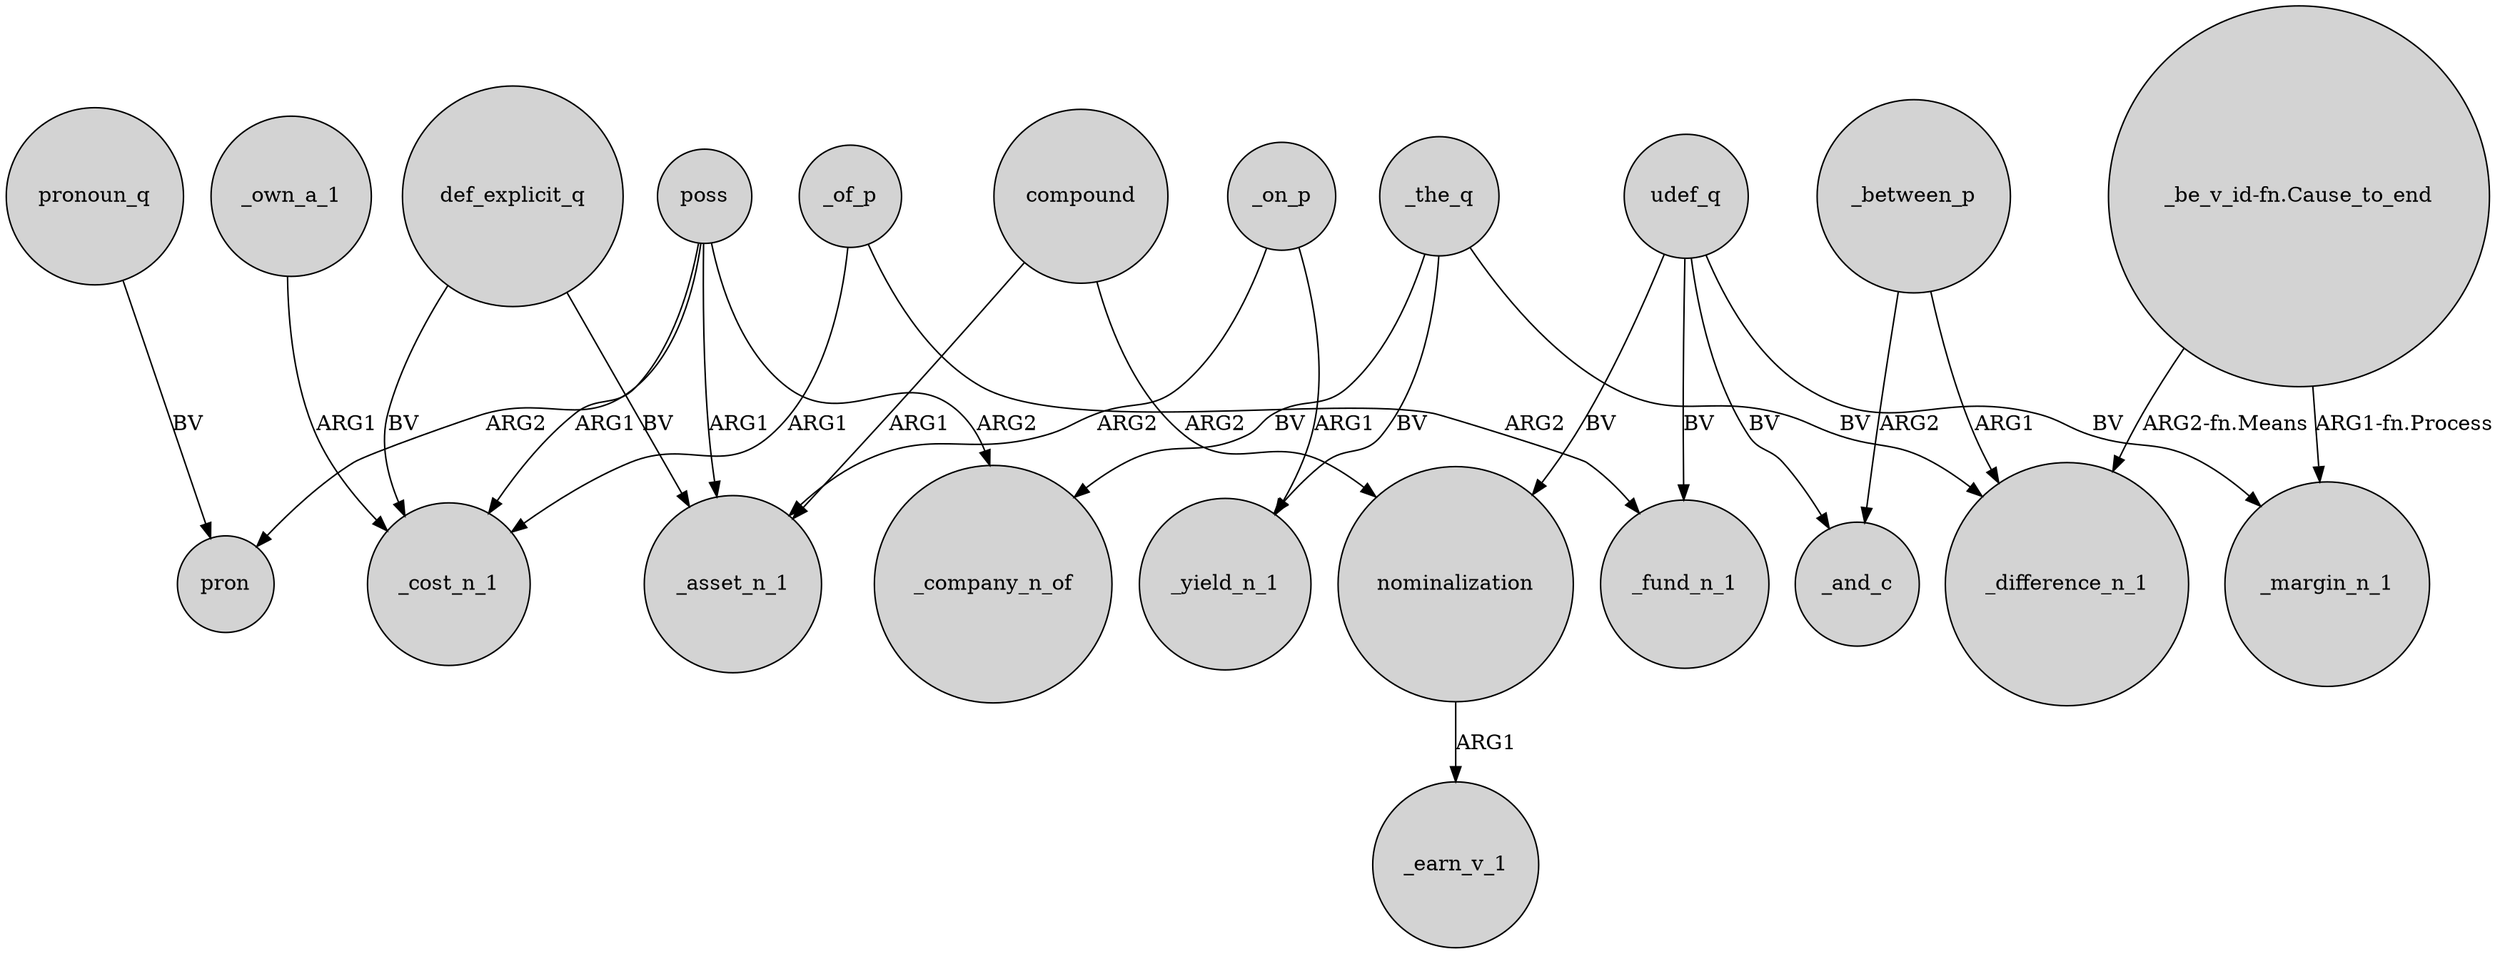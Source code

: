 digraph {
	node [shape=circle style=filled]
	_on_p -> _asset_n_1 [label=ARG2]
	_the_q -> _difference_n_1 [label=BV]
	def_explicit_q -> _asset_n_1 [label=BV]
	udef_q -> _fund_n_1 [label=BV]
	_of_p -> _cost_n_1 [label=ARG1]
	_of_p -> _fund_n_1 [label=ARG2]
	udef_q -> nominalization [label=BV]
	udef_q -> _margin_n_1 [label=BV]
	poss -> _cost_n_1 [label=ARG1]
	udef_q -> _and_c [label=BV]
	_between_p -> _difference_n_1 [label=ARG1]
	poss -> _asset_n_1 [label=ARG1]
	compound -> nominalization [label=ARG2]
	pronoun_q -> pron [label=BV]
	def_explicit_q -> _cost_n_1 [label=BV]
	_on_p -> _yield_n_1 [label=ARG1]
	poss -> pron [label=ARG2]
	poss -> _company_n_of [label=ARG2]
	nominalization -> _earn_v_1 [label=ARG1]
	_the_q -> _yield_n_1 [label=BV]
	compound -> _asset_n_1 [label=ARG1]
	_own_a_1 -> _cost_n_1 [label=ARG1]
	"_be_v_id-fn.Cause_to_end" -> _margin_n_1 [label="ARG1-fn.Process"]
	"_be_v_id-fn.Cause_to_end" -> _difference_n_1 [label="ARG2-fn.Means"]
	_the_q -> _company_n_of [label=BV]
	_between_p -> _and_c [label=ARG2]
}
